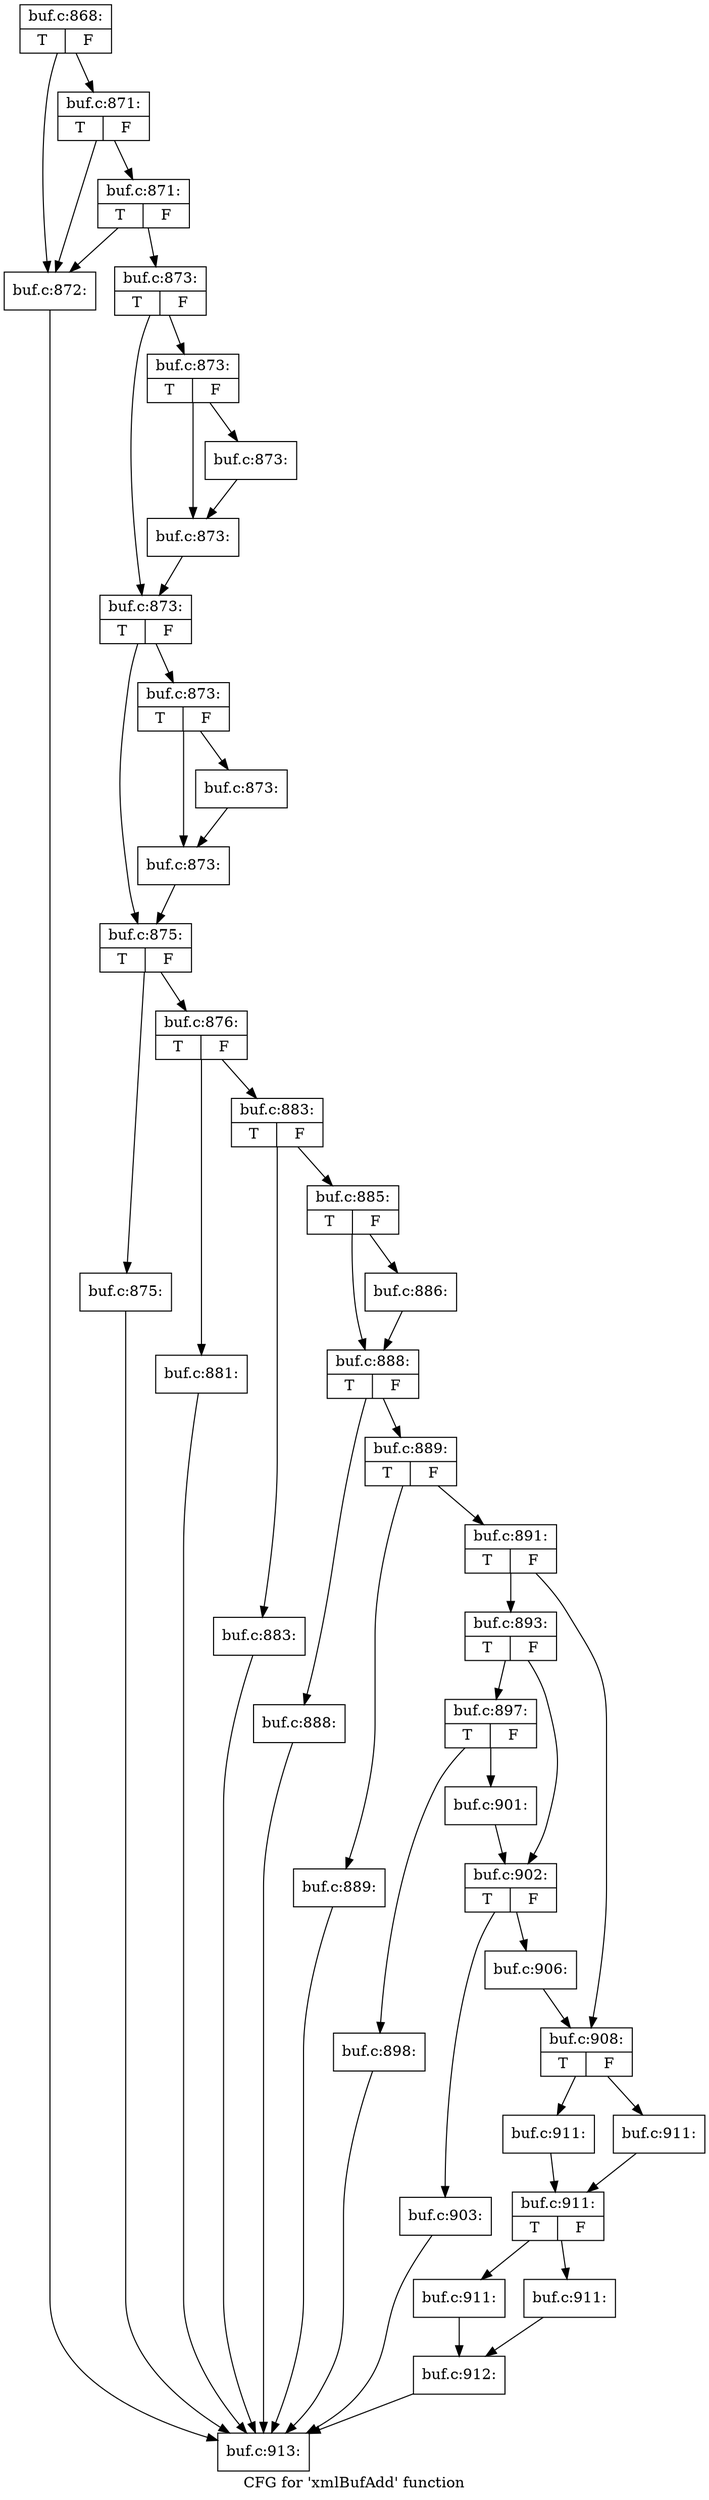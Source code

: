 digraph "CFG for 'xmlBufAdd' function" {
	label="CFG for 'xmlBufAdd' function";

	Node0x55e7a10 [shape=record,label="{buf.c:868:|{<s0>T|<s1>F}}"];
	Node0x55e7a10 -> Node0x55e8ac0;
	Node0x55e7a10 -> Node0x55e8be0;
	Node0x55e8be0 [shape=record,label="{buf.c:871:|{<s0>T|<s1>F}}"];
	Node0x55e8be0 -> Node0x55e8ac0;
	Node0x55e8be0 -> Node0x55e8b60;
	Node0x55e8b60 [shape=record,label="{buf.c:871:|{<s0>T|<s1>F}}"];
	Node0x55e8b60 -> Node0x55e8ac0;
	Node0x55e8b60 -> Node0x55e8b10;
	Node0x55e8ac0 [shape=record,label="{buf.c:872:}"];
	Node0x55e8ac0 -> Node0x55e7d40;
	Node0x55e8b10 [shape=record,label="{buf.c:873:|{<s0>T|<s1>F}}"];
	Node0x55e8b10 -> Node0x55e95a0;
	Node0x55e8b10 -> Node0x55e95f0;
	Node0x55e95a0 [shape=record,label="{buf.c:873:|{<s0>T|<s1>F}}"];
	Node0x55e95a0 -> Node0x55e9b70;
	Node0x55e95a0 -> Node0x55e9bc0;
	Node0x55e9b70 [shape=record,label="{buf.c:873:}"];
	Node0x55e9b70 -> Node0x55e9bc0;
	Node0x55e9bc0 [shape=record,label="{buf.c:873:}"];
	Node0x55e9bc0 -> Node0x55e95f0;
	Node0x55e95f0 [shape=record,label="{buf.c:873:|{<s0>T|<s1>F}}"];
	Node0x55e95f0 -> Node0x55ea260;
	Node0x55e95f0 -> Node0x55ea2b0;
	Node0x55ea260 [shape=record,label="{buf.c:873:|{<s0>T|<s1>F}}"];
	Node0x55ea260 -> Node0x55ea830;
	Node0x55ea260 -> Node0x55ea880;
	Node0x55ea830 [shape=record,label="{buf.c:873:}"];
	Node0x55ea830 -> Node0x55ea880;
	Node0x55ea880 [shape=record,label="{buf.c:873:}"];
	Node0x55ea880 -> Node0x55ea2b0;
	Node0x55ea2b0 [shape=record,label="{buf.c:875:|{<s0>T|<s1>F}}"];
	Node0x55ea2b0 -> Node0x55eaf80;
	Node0x55ea2b0 -> Node0x55eafd0;
	Node0x55eaf80 [shape=record,label="{buf.c:875:}"];
	Node0x55eaf80 -> Node0x55e7d40;
	Node0x55eafd0 [shape=record,label="{buf.c:876:|{<s0>T|<s1>F}}"];
	Node0x55eafd0 -> Node0x55eb590;
	Node0x55eafd0 -> Node0x55eb5e0;
	Node0x55eb590 [shape=record,label="{buf.c:881:}"];
	Node0x55eb590 -> Node0x55e7d40;
	Node0x55eb5e0 [shape=record,label="{buf.c:883:|{<s0>T|<s1>F}}"];
	Node0x55eb5e0 -> Node0x55ebb70;
	Node0x55eb5e0 -> Node0x55ebbc0;
	Node0x55ebb70 [shape=record,label="{buf.c:883:}"];
	Node0x55ebb70 -> Node0x55e7d40;
	Node0x55ebbc0 [shape=record,label="{buf.c:885:|{<s0>T|<s1>F}}"];
	Node0x55ebbc0 -> Node0x55ec020;
	Node0x55ebbc0 -> Node0x55ec070;
	Node0x55ec020 [shape=record,label="{buf.c:886:}"];
	Node0x55ec020 -> Node0x55ec070;
	Node0x55ec070 [shape=record,label="{buf.c:888:|{<s0>T|<s1>F}}"];
	Node0x55ec070 -> Node0x55ecc30;
	Node0x55ec070 -> Node0x55ecf60;
	Node0x55ecc30 [shape=record,label="{buf.c:888:}"];
	Node0x55ecc30 -> Node0x55e7d40;
	Node0x55ecf60 [shape=record,label="{buf.c:889:|{<s0>T|<s1>F}}"];
	Node0x55ecf60 -> Node0x55ed260;
	Node0x55ecf60 -> Node0x55ed2b0;
	Node0x55ed260 [shape=record,label="{buf.c:889:}"];
	Node0x55ed260 -> Node0x55e7d40;
	Node0x55ed2b0 [shape=record,label="{buf.c:891:|{<s0>T|<s1>F}}"];
	Node0x55ed2b0 -> Node0x55edb60;
	Node0x55ed2b0 -> Node0x55edbb0;
	Node0x55edb60 [shape=record,label="{buf.c:893:|{<s0>T|<s1>F}}"];
	Node0x55edb60 -> Node0x55ee0e0;
	Node0x55edb60 -> Node0x55ee130;
	Node0x55ee0e0 [shape=record,label="{buf.c:897:|{<s0>T|<s1>F}}"];
	Node0x55ee0e0 -> Node0x55ee540;
	Node0x55ee0e0 -> Node0x55ee590;
	Node0x55ee540 [shape=record,label="{buf.c:898:}"];
	Node0x55ee540 -> Node0x55e7d40;
	Node0x55ee590 [shape=record,label="{buf.c:901:}"];
	Node0x55ee590 -> Node0x55ee130;
	Node0x55ee130 [shape=record,label="{buf.c:902:|{<s0>T|<s1>F}}"];
	Node0x55ee130 -> Node0x55eed10;
	Node0x55ee130 -> Node0x55eecc0;
	Node0x55eecc0 [shape=record,label="{buf.c:903:}"];
	Node0x55eecc0 -> Node0x55e7d40;
	Node0x55eed10 [shape=record,label="{buf.c:906:}"];
	Node0x55eed10 -> Node0x55edbb0;
	Node0x55edbb0 [shape=record,label="{buf.c:908:|{<s0>T|<s1>F}}"];
	Node0x55edbb0 -> Node0x5602dc0;
	Node0x55edbb0 -> Node0x5602e60;
	Node0x5602dc0 [shape=record,label="{buf.c:911:}"];
	Node0x5602dc0 -> Node0x5602e10;
	Node0x5602e60 [shape=record,label="{buf.c:911:}"];
	Node0x5602e60 -> Node0x5602e10;
	Node0x5602e10 [shape=record,label="{buf.c:911:|{<s0>T|<s1>F}}"];
	Node0x5602e10 -> Node0x5603710;
	Node0x5602e10 -> Node0x56037b0;
	Node0x5603710 [shape=record,label="{buf.c:911:}"];
	Node0x5603710 -> Node0x5603760;
	Node0x56037b0 [shape=record,label="{buf.c:911:}"];
	Node0x56037b0 -> Node0x5603760;
	Node0x5603760 [shape=record,label="{buf.c:912:}"];
	Node0x5603760 -> Node0x55e7d40;
	Node0x55e7d40 [shape=record,label="{buf.c:913:}"];
}

